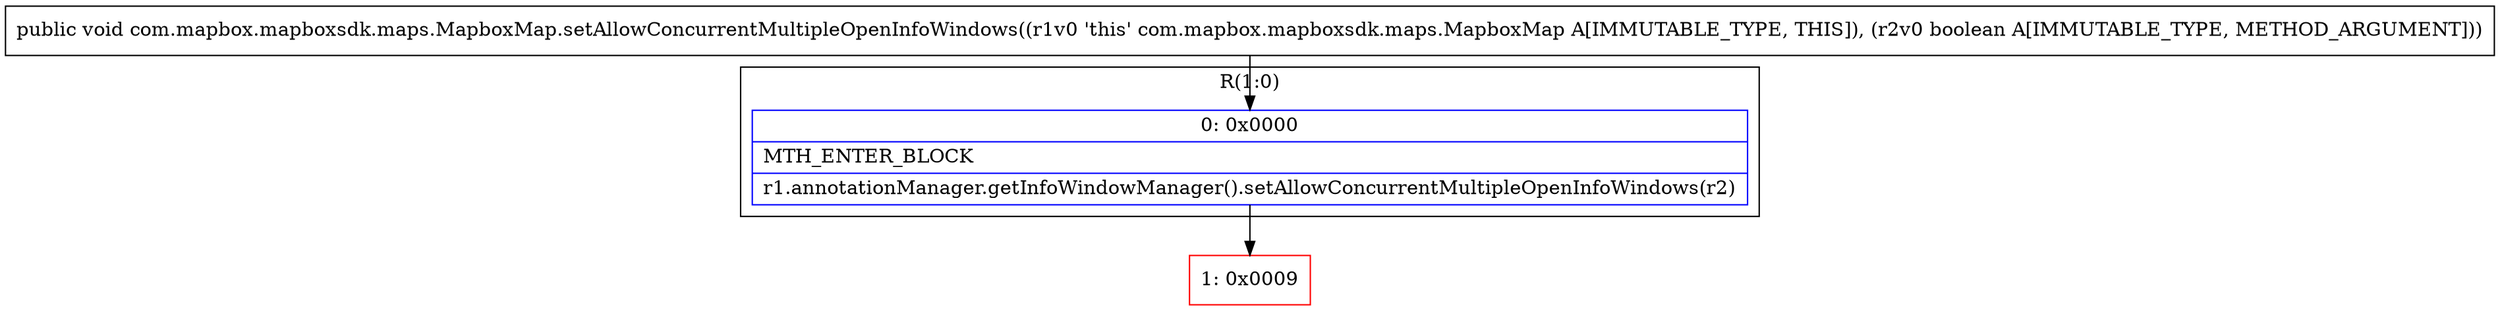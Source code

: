 digraph "CFG forcom.mapbox.mapboxsdk.maps.MapboxMap.setAllowConcurrentMultipleOpenInfoWindows(Z)V" {
subgraph cluster_Region_809331949 {
label = "R(1:0)";
node [shape=record,color=blue];
Node_0 [shape=record,label="{0\:\ 0x0000|MTH_ENTER_BLOCK\l|r1.annotationManager.getInfoWindowManager().setAllowConcurrentMultipleOpenInfoWindows(r2)\l}"];
}
Node_1 [shape=record,color=red,label="{1\:\ 0x0009}"];
MethodNode[shape=record,label="{public void com.mapbox.mapboxsdk.maps.MapboxMap.setAllowConcurrentMultipleOpenInfoWindows((r1v0 'this' com.mapbox.mapboxsdk.maps.MapboxMap A[IMMUTABLE_TYPE, THIS]), (r2v0 boolean A[IMMUTABLE_TYPE, METHOD_ARGUMENT])) }"];
MethodNode -> Node_0;
Node_0 -> Node_1;
}


